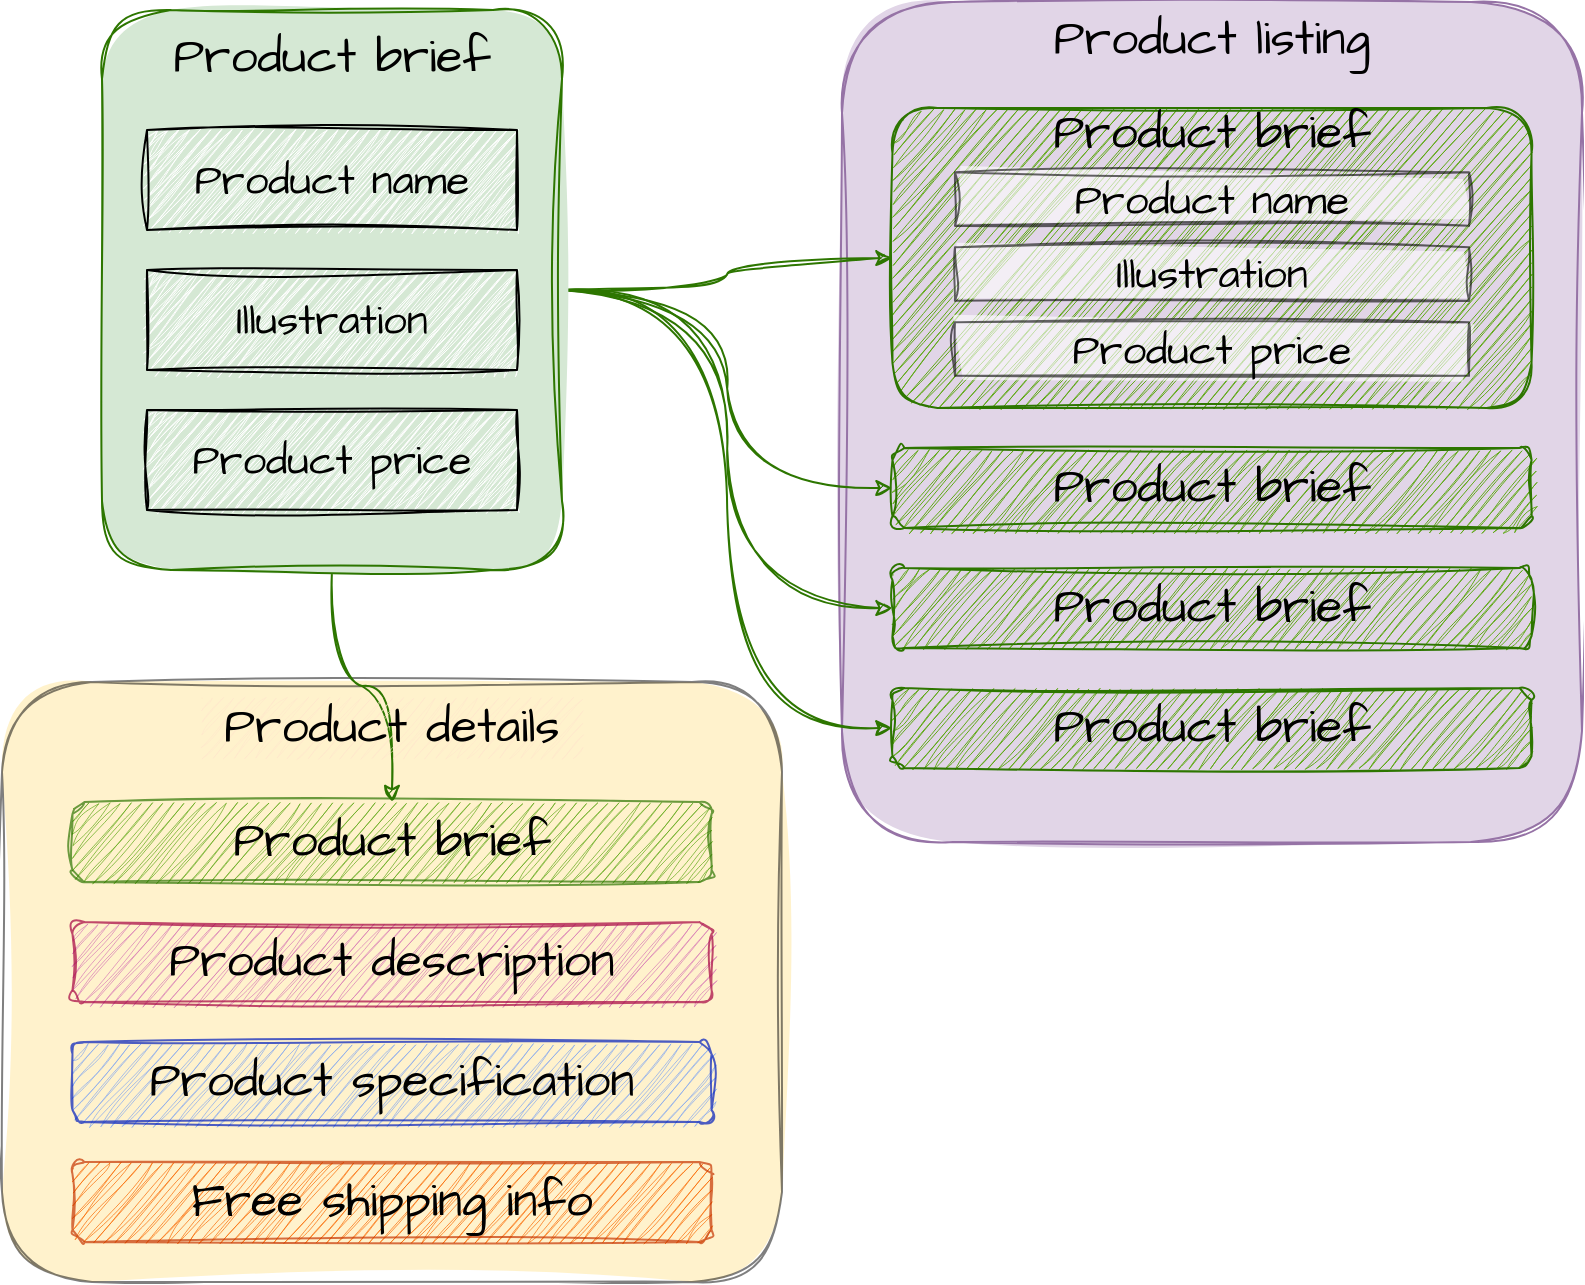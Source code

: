 <mxfile version="20.5.3" type="github">
  <diagram id="QpTB3JBWLclJzC7EPxBI" name="Page-1">
    <mxGraphModel dx="1984" dy="1138" grid="1" gridSize="10" guides="1" tooltips="1" connect="1" arrows="1" fold="1" page="1" pageScale="1" pageWidth="850" pageHeight="1100" math="0" shadow="0">
      <root>
        <mxCell id="0" />
        <mxCell id="1" parent="0" />
        <mxCell id="FeaabyJDP-7DLvGipLMP-46" value="" style="rounded=1;whiteSpace=wrap;html=1;sketch=1;hachureGap=4;jiggle=2;fillStyle=solid;fontFamily=Architects Daughter;fontSource=https%3A%2F%2Ffonts.googleapis.com%2Fcss%3Ffamily%3DArchitects%2BDaughter;fontSize=24;fillColor=#FFE599;opacity=50;" vertex="1" parent="1">
          <mxGeometry x="20" y="370" width="390" height="300" as="geometry" />
        </mxCell>
        <mxCell id="FeaabyJDP-7DLvGipLMP-12" value="" style="rounded=1;whiteSpace=wrap;html=1;sketch=1;hachureGap=4;jiggle=2;fontFamily=Architects Daughter;fontSource=https%3A%2F%2Ffonts.googleapis.com%2Fcss%3Ffamily%3DArchitects%2BDaughter;fontSize=21;fillColor=#e1d5e7;strokeColor=#9673a6;fillStyle=solid;" vertex="1" parent="1">
          <mxGeometry x="440" y="30" width="370" height="420" as="geometry" />
        </mxCell>
        <mxCell id="FeaabyJDP-7DLvGipLMP-13" value="Product listing" style="text;html=1;strokeColor=none;fillColor=none;align=center;verticalAlign=middle;whiteSpace=wrap;rounded=0;sketch=1;hachureGap=4;jiggle=2;fontFamily=Architects Daughter;fontSource=https%3A%2F%2Ffonts.googleapis.com%2Fcss%3Ffamily%3DArchitects%2BDaughter;fontSize=24;" vertex="1" parent="1">
          <mxGeometry x="520" y="34" width="210" height="30" as="geometry" />
        </mxCell>
        <mxCell id="FeaabyJDP-7DLvGipLMP-35" value="" style="rounded=1;whiteSpace=wrap;html=1;sketch=1;hachureGap=4;jiggle=2;fontFamily=Architects Daughter;fontSource=https%3A%2F%2Ffonts.googleapis.com%2Fcss%3Ffamily%3DArchitects%2BDaughter;fontSize=20;fillStyle=auto;fillColor=#60a917;strokeColor=#2D7600;fontColor=#ffffff;" vertex="1" parent="1">
          <mxGeometry x="465.23" y="253" width="319.55" height="40" as="geometry" />
        </mxCell>
        <mxCell id="FeaabyJDP-7DLvGipLMP-37" value="Product brief" style="text;html=1;strokeColor=none;fillColor=none;align=center;verticalAlign=middle;whiteSpace=wrap;rounded=0;sketch=1;hachureGap=4;jiggle=2;fontFamily=Architects Daughter;fontSource=https%3A%2F%2Ffonts.googleapis.com%2Fcss%3Ffamily%3DArchitects%2BDaughter;fontSize=24;" vertex="1" parent="1">
          <mxGeometry x="493.019" y="264.964" width="263.972" height="16.071" as="geometry" />
        </mxCell>
        <mxCell id="FeaabyJDP-7DLvGipLMP-38" value="" style="rounded=1;whiteSpace=wrap;html=1;sketch=1;hachureGap=4;jiggle=2;fontFamily=Architects Daughter;fontSource=https%3A%2F%2Ffonts.googleapis.com%2Fcss%3Ffamily%3DArchitects%2BDaughter;fontSize=20;fillStyle=auto;fillColor=#60a917;strokeColor=#2D7600;fontColor=#ffffff;" vertex="1" parent="1">
          <mxGeometry x="465.22" y="313" width="319.55" height="40" as="geometry" />
        </mxCell>
        <mxCell id="FeaabyJDP-7DLvGipLMP-39" value="Product brief" style="text;html=1;strokeColor=none;fillColor=none;align=center;verticalAlign=middle;whiteSpace=wrap;rounded=0;sketch=1;hachureGap=4;jiggle=2;fontFamily=Architects Daughter;fontSource=https%3A%2F%2Ffonts.googleapis.com%2Fcss%3Ffamily%3DArchitects%2BDaughter;fontSize=24;" vertex="1" parent="1">
          <mxGeometry x="493.009" y="324.964" width="263.972" height="16.071" as="geometry" />
        </mxCell>
        <mxCell id="FeaabyJDP-7DLvGipLMP-40" value="" style="rounded=1;whiteSpace=wrap;html=1;sketch=1;hachureGap=4;jiggle=2;fontFamily=Architects Daughter;fontSource=https%3A%2F%2Ffonts.googleapis.com%2Fcss%3Ffamily%3DArchitects%2BDaughter;fontSize=20;fillStyle=auto;fillColor=#60a917;strokeColor=#2D7600;fontColor=#ffffff;" vertex="1" parent="1">
          <mxGeometry x="465.22" y="373" width="319.55" height="40" as="geometry" />
        </mxCell>
        <mxCell id="FeaabyJDP-7DLvGipLMP-41" value="Product brief" style="text;html=1;strokeColor=none;fillColor=none;align=center;verticalAlign=middle;whiteSpace=wrap;rounded=0;sketch=1;hachureGap=4;jiggle=2;fontFamily=Architects Daughter;fontSource=https%3A%2F%2Ffonts.googleapis.com%2Fcss%3Ffamily%3DArchitects%2BDaughter;fontSize=24;" vertex="1" parent="1">
          <mxGeometry x="493.009" y="384.964" width="263.972" height="16.071" as="geometry" />
        </mxCell>
        <mxCell id="FeaabyJDP-7DLvGipLMP-42" style="edgeStyle=orthogonalEdgeStyle;rounded=0;sketch=1;hachureGap=4;jiggle=2;orthogonalLoop=1;jettySize=auto;html=1;exitX=1;exitY=0.5;exitDx=0;exitDy=0;entryX=0;entryY=0.5;entryDx=0;entryDy=0;fontFamily=Architects Daughter;fontSource=https%3A%2F%2Ffonts.googleapis.com%2Fcss%3Ffamily%3DArchitects%2BDaughter;fontSize=24;elbow=vertical;curved=1;fillColor=#60a917;strokeColor=#2D7600;" edge="1" parent="1" source="FeaabyJDP-7DLvGipLMP-3" target="FeaabyJDP-7DLvGipLMP-15">
          <mxGeometry relative="1" as="geometry" />
        </mxCell>
        <mxCell id="FeaabyJDP-7DLvGipLMP-43" style="edgeStyle=orthogonalEdgeStyle;rounded=0;sketch=1;hachureGap=4;jiggle=2;orthogonalLoop=1;jettySize=auto;html=1;exitX=1;exitY=0.5;exitDx=0;exitDy=0;entryX=0;entryY=0.5;entryDx=0;entryDy=0;fontFamily=Architects Daughter;fontSource=https%3A%2F%2Ffonts.googleapis.com%2Fcss%3Ffamily%3DArchitects%2BDaughter;fontSize=24;elbow=vertical;curved=1;fillColor=#60a917;strokeColor=#2D7600;" edge="1" parent="1" source="FeaabyJDP-7DLvGipLMP-3" target="FeaabyJDP-7DLvGipLMP-35">
          <mxGeometry relative="1" as="geometry" />
        </mxCell>
        <mxCell id="FeaabyJDP-7DLvGipLMP-44" style="edgeStyle=orthogonalEdgeStyle;rounded=0;sketch=1;hachureGap=4;jiggle=2;orthogonalLoop=1;jettySize=auto;html=1;exitX=1;exitY=0.5;exitDx=0;exitDy=0;entryX=0;entryY=0.5;entryDx=0;entryDy=0;fontFamily=Architects Daughter;fontSource=https%3A%2F%2Ffonts.googleapis.com%2Fcss%3Ffamily%3DArchitects%2BDaughter;fontSize=24;elbow=vertical;curved=1;fillColor=#60a917;strokeColor=#2D7600;" edge="1" parent="1" source="FeaabyJDP-7DLvGipLMP-3" target="FeaabyJDP-7DLvGipLMP-38">
          <mxGeometry relative="1" as="geometry" />
        </mxCell>
        <mxCell id="FeaabyJDP-7DLvGipLMP-45" style="edgeStyle=orthogonalEdgeStyle;rounded=0;sketch=1;hachureGap=4;jiggle=2;orthogonalLoop=1;jettySize=auto;html=1;exitX=1;exitY=0.5;exitDx=0;exitDy=0;entryX=0;entryY=0.5;entryDx=0;entryDy=0;fontFamily=Architects Daughter;fontSource=https%3A%2F%2Ffonts.googleapis.com%2Fcss%3Ffamily%3DArchitects%2BDaughter;fontSize=24;elbow=vertical;curved=1;fillColor=#60a917;strokeColor=#2D7600;" edge="1" parent="1" source="FeaabyJDP-7DLvGipLMP-3" target="FeaabyJDP-7DLvGipLMP-40">
          <mxGeometry relative="1" as="geometry" />
        </mxCell>
        <mxCell id="FeaabyJDP-7DLvGipLMP-56" style="edgeStyle=orthogonalEdgeStyle;curved=1;rounded=0;sketch=1;hachureGap=4;jiggle=2;orthogonalLoop=1;jettySize=auto;html=1;exitX=0.5;exitY=1;exitDx=0;exitDy=0;entryX=0.5;entryY=0;entryDx=0;entryDy=0;fontFamily=Architects Daughter;fontSource=https%3A%2F%2Ffonts.googleapis.com%2Fcss%3Ffamily%3DArchitects%2BDaughter;fontSize=24;elbow=vertical;fillColor=#60a917;strokeColor=#2D7600;" edge="1" parent="1" source="FeaabyJDP-7DLvGipLMP-3" target="FeaabyJDP-7DLvGipLMP-49">
          <mxGeometry relative="1" as="geometry" />
        </mxCell>
        <mxCell id="FeaabyJDP-7DLvGipLMP-3" value="" style="rounded=1;whiteSpace=wrap;html=1;sketch=1;hachureGap=4;jiggle=2;fontFamily=Architects Daughter;fontSource=https%3A%2F%2Ffonts.googleapis.com%2Fcss%3Ffamily%3DArchitects%2BDaughter;fontSize=20;container=0;fillColor=#D5E8D4;strokeColor=#2D7600;fontColor=#ffffff;fillStyle=solid;" vertex="1" parent="1">
          <mxGeometry x="70" y="34" width="230" height="280" as="geometry" />
        </mxCell>
        <mxCell id="FeaabyJDP-7DLvGipLMP-4" value="Product brief" style="text;html=1;strokeColor=none;fillColor=none;align=center;verticalAlign=middle;whiteSpace=wrap;rounded=0;sketch=1;hachureGap=4;jiggle=2;fontFamily=Architects Daughter;fontSource=https%3A%2F%2Ffonts.googleapis.com%2Fcss%3Ffamily%3DArchitects%2BDaughter;fontSize=24;container=0;" vertex="1" parent="1">
          <mxGeometry x="90" y="43" width="190" height="30" as="geometry" />
        </mxCell>
        <mxCell id="FeaabyJDP-7DLvGipLMP-5" value="" style="rounded=0;whiteSpace=wrap;html=1;sketch=1;hachureGap=4;jiggle=2;fontFamily=Architects Daughter;fontSource=https%3A%2F%2Ffonts.googleapis.com%2Fcss%3Ffamily%3DArchitects%2BDaughter;fontSize=24;container=0;fillColor=#FFFFFF;fillStyle=zigzag;strokeWidth=1;" vertex="1" parent="1">
          <mxGeometry x="92.5" y="94" width="185" height="50" as="geometry" />
        </mxCell>
        <mxCell id="FeaabyJDP-7DLvGipLMP-6" value="Product name" style="text;html=1;strokeColor=none;fillColor=none;align=center;verticalAlign=middle;whiteSpace=wrap;rounded=0;sketch=1;hachureGap=4;jiggle=2;fontFamily=Architects Daughter;fontSource=https%3A%2F%2Ffonts.googleapis.com%2Fcss%3Ffamily%3DArchitects%2BDaughter;fontSize=21;container=0;" vertex="1" parent="1">
          <mxGeometry x="110" y="104" width="150" height="30" as="geometry" />
        </mxCell>
        <mxCell id="FeaabyJDP-7DLvGipLMP-7" value="" style="rounded=0;whiteSpace=wrap;html=1;sketch=1;hachureGap=4;jiggle=2;fontFamily=Architects Daughter;fontSource=https%3A%2F%2Ffonts.googleapis.com%2Fcss%3Ffamily%3DArchitects%2BDaughter;fontSize=24;container=0;fillColor=#FFFFFF;fillStyle=zigzag;strokeWidth=1;" vertex="1" parent="1">
          <mxGeometry x="92.5" y="164" width="185" height="50" as="geometry" />
        </mxCell>
        <mxCell id="FeaabyJDP-7DLvGipLMP-8" value="Illustration" style="text;html=1;strokeColor=none;fillColor=none;align=center;verticalAlign=middle;whiteSpace=wrap;rounded=0;sketch=1;hachureGap=4;jiggle=2;fontFamily=Architects Daughter;fontSource=https%3A%2F%2Ffonts.googleapis.com%2Fcss%3Ffamily%3DArchitects%2BDaughter;fontSize=21;container=0;" vertex="1" parent="1">
          <mxGeometry x="110" y="174" width="150" height="30" as="geometry" />
        </mxCell>
        <mxCell id="FeaabyJDP-7DLvGipLMP-9" value="" style="rounded=0;whiteSpace=wrap;html=1;sketch=1;hachureGap=4;jiggle=2;fontFamily=Architects Daughter;fontSource=https%3A%2F%2Ffonts.googleapis.com%2Fcss%3Ffamily%3DArchitects%2BDaughter;fontSize=24;container=0;fillColor=#FFFFFF;fillStyle=zigzag;strokeWidth=1;" vertex="1" parent="1">
          <mxGeometry x="92.5" y="234" width="185" height="50" as="geometry" />
        </mxCell>
        <mxCell id="FeaabyJDP-7DLvGipLMP-10" value="Product price" style="text;html=1;strokeColor=none;fillColor=none;align=center;verticalAlign=middle;whiteSpace=wrap;rounded=0;sketch=1;hachureGap=4;jiggle=2;fontFamily=Architects Daughter;fontSource=https%3A%2F%2Ffonts.googleapis.com%2Fcss%3Ffamily%3DArchitects%2BDaughter;fontSize=21;container=0;" vertex="1" parent="1">
          <mxGeometry x="110" y="244" width="150" height="30" as="geometry" />
        </mxCell>
        <mxCell id="FeaabyJDP-7DLvGipLMP-15" value="" style="rounded=1;whiteSpace=wrap;html=1;sketch=1;hachureGap=4;jiggle=2;fontFamily=Architects Daughter;fontSource=https%3A%2F%2Ffonts.googleapis.com%2Fcss%3Ffamily%3DArchitects%2BDaughter;fontSize=20;fillColor=#60a917;fillStyle=auto;strokeColor=#2D7600;fontColor=#ffffff;" vertex="1" parent="1">
          <mxGeometry x="465.227" y="83" width="319.545" height="150" as="geometry" />
        </mxCell>
        <mxCell id="FeaabyJDP-7DLvGipLMP-16" value="Product brief" style="text;html=1;strokeColor=none;fillColor=none;align=center;verticalAlign=middle;whiteSpace=wrap;rounded=0;sketch=1;hachureGap=4;jiggle=2;fontFamily=Architects Daughter;fontSource=https%3A%2F%2Ffonts.googleapis.com%2Fcss%3Ffamily%3DArchitects%2BDaughter;fontSize=24;" vertex="1" parent="1">
          <mxGeometry x="493.014" y="87.821" width="263.972" height="16.071" as="geometry" />
        </mxCell>
        <mxCell id="FeaabyJDP-7DLvGipLMP-17" value="" style="rounded=0;whiteSpace=wrap;html=1;sketch=1;hachureGap=4;jiggle=2;fontFamily=Architects Daughter;fontSource=https%3A%2F%2Ffonts.googleapis.com%2Fcss%3Ffamily%3DArchitects%2BDaughter;fontSize=24;fillColor=#FFFFFF;fillStyle=solid;opacity=60;" vertex="1" parent="1">
          <mxGeometry x="496.487" y="115.143" width="257.026" height="26.786" as="geometry" />
        </mxCell>
        <mxCell id="FeaabyJDP-7DLvGipLMP-18" value="Product name" style="text;html=1;strokeColor=none;fillColor=none;align=center;verticalAlign=middle;whiteSpace=wrap;rounded=0;sketch=1;hachureGap=4;jiggle=2;fontFamily=Architects Daughter;fontSource=https%3A%2F%2Ffonts.googleapis.com%2Fcss%3Ffamily%3DArchitects%2BDaughter;fontSize=21;" vertex="1" parent="1">
          <mxGeometry x="520.8" y="120.5" width="208.399" height="16.071" as="geometry" />
        </mxCell>
        <mxCell id="FeaabyJDP-7DLvGipLMP-19" value="" style="rounded=0;whiteSpace=wrap;html=1;sketch=1;hachureGap=4;jiggle=2;fontFamily=Architects Daughter;fontSource=https%3A%2F%2Ffonts.googleapis.com%2Fcss%3Ffamily%3DArchitects%2BDaughter;fontSize=24;fillColor=#FFFFFF;fillStyle=solid;opacity=60;" vertex="1" parent="1">
          <mxGeometry x="496.487" y="152.643" width="257.026" height="26.786" as="geometry" />
        </mxCell>
        <mxCell id="FeaabyJDP-7DLvGipLMP-20" value="Illustration" style="text;html=1;strokeColor=none;fillColor=none;align=center;verticalAlign=middle;whiteSpace=wrap;rounded=0;sketch=1;hachureGap=4;jiggle=2;fontFamily=Architects Daughter;fontSource=https%3A%2F%2Ffonts.googleapis.com%2Fcss%3Ffamily%3DArchitects%2BDaughter;fontSize=21;" vertex="1" parent="1">
          <mxGeometry x="520.8" y="158" width="208.399" height="16.071" as="geometry" />
        </mxCell>
        <mxCell id="FeaabyJDP-7DLvGipLMP-21" value="" style="rounded=0;whiteSpace=wrap;html=1;sketch=1;hachureGap=4;jiggle=2;fontFamily=Architects Daughter;fontSource=https%3A%2F%2Ffonts.googleapis.com%2Fcss%3Ffamily%3DArchitects%2BDaughter;fontSize=24;fillColor=#FFFFFF;fillStyle=solid;opacity=60;" vertex="1" parent="1">
          <mxGeometry x="496.487" y="190.143" width="257.026" height="26.786" as="geometry" />
        </mxCell>
        <mxCell id="FeaabyJDP-7DLvGipLMP-22" value="Product price" style="text;html=1;strokeColor=none;fillColor=none;align=center;verticalAlign=middle;whiteSpace=wrap;rounded=0;sketch=1;hachureGap=4;jiggle=2;fontFamily=Architects Daughter;fontSource=https%3A%2F%2Ffonts.googleapis.com%2Fcss%3Ffamily%3DArchitects%2BDaughter;fontSize=21;" vertex="1" parent="1">
          <mxGeometry x="520.8" y="195.5" width="208.399" height="16.071" as="geometry" />
        </mxCell>
        <mxCell id="FeaabyJDP-7DLvGipLMP-49" value="" style="rounded=1;whiteSpace=wrap;html=1;sketch=1;hachureGap=4;jiggle=2;fontFamily=Architects Daughter;fontSource=https%3A%2F%2Ffonts.googleapis.com%2Fcss%3Ffamily%3DArchitects%2BDaughter;fontSize=20;fillStyle=auto;fillColor=#60a917;strokeColor=#2D7600;fontColor=#ffffff;opacity=70;" vertex="1" parent="1">
          <mxGeometry x="55.225" y="430" width="319.55" height="40" as="geometry" />
        </mxCell>
        <mxCell id="FeaabyJDP-7DLvGipLMP-50" value="Product brief" style="text;html=1;strokeColor=none;fillColor=none;align=center;verticalAlign=middle;whiteSpace=wrap;rounded=0;sketch=1;hachureGap=4;jiggle=2;fontFamily=Architects Daughter;fontSource=https%3A%2F%2Ffonts.googleapis.com%2Fcss%3Ffamily%3DArchitects%2BDaughter;fontSize=24;" vertex="1" parent="1">
          <mxGeometry x="83.014" y="441.964" width="263.972" height="16.071" as="geometry" />
        </mxCell>
        <mxCell id="FeaabyJDP-7DLvGipLMP-52" value="" style="rounded=1;whiteSpace=wrap;html=1;sketch=1;hachureGap=4;jiggle=2;fontFamily=Architects Daughter;fontSource=https%3A%2F%2Ffonts.googleapis.com%2Fcss%3Ffamily%3DArchitects%2BDaughter;fontSize=20;fillStyle=auto;fillColor=#D879B5;strokeColor=#A50040;fontColor=#ffffff;opacity=70;" vertex="1" parent="1">
          <mxGeometry x="55.225" y="490" width="319.55" height="40" as="geometry" />
        </mxCell>
        <mxCell id="FeaabyJDP-7DLvGipLMP-53" value="Product description" style="text;html=1;strokeColor=none;fillColor=none;align=center;verticalAlign=middle;whiteSpace=wrap;rounded=0;sketch=1;hachureGap=4;jiggle=2;fontFamily=Architects Daughter;fontSource=https%3A%2F%2Ffonts.googleapis.com%2Fcss%3Ffamily%3DArchitects%2BDaughter;fontSize=24;" vertex="1" parent="1">
          <mxGeometry x="83.014" y="501.964" width="263.972" height="16.071" as="geometry" />
        </mxCell>
        <mxCell id="FeaabyJDP-7DLvGipLMP-54" value="" style="rounded=1;whiteSpace=wrap;html=1;sketch=1;hachureGap=4;jiggle=2;fontFamily=Architects Daughter;fontSource=https%3A%2F%2Ffonts.googleapis.com%2Fcss%3Ffamily%3DArchitects%2BDaughter;fontSize=20;fillStyle=auto;fillColor=#83A7EF;strokeColor=#001DBC;fontColor=#ffffff;opacity=70;" vertex="1" parent="1">
          <mxGeometry x="55.225" y="550" width="319.55" height="40" as="geometry" />
        </mxCell>
        <mxCell id="FeaabyJDP-7DLvGipLMP-55" value="Product specification" style="text;html=1;strokeColor=none;fillColor=none;align=center;verticalAlign=middle;whiteSpace=wrap;rounded=0;sketch=1;hachureGap=4;jiggle=2;fontFamily=Architects Daughter;fontSource=https%3A%2F%2Ffonts.googleapis.com%2Fcss%3Ffamily%3DArchitects%2BDaughter;fontSize=24;" vertex="1" parent="1">
          <mxGeometry x="83.014" y="561.964" width="263.972" height="16.071" as="geometry" />
        </mxCell>
        <mxCell id="FeaabyJDP-7DLvGipLMP-47" value="Product details" style="text;html=1;strokeColor=none;fillColor=#FFE6CC;align=center;verticalAlign=middle;whiteSpace=wrap;rounded=0;sketch=1;hachureGap=4;jiggle=2;fontFamily=Architects Daughter;fontSource=https%3A%2F%2Ffonts.googleapis.com%2Fcss%3Ffamily%3DArchitects%2BDaughter;fontSize=24;container=0;opacity=60;" vertex="1" parent="1">
          <mxGeometry x="120" y="378.04" width="190" height="30" as="geometry" />
        </mxCell>
        <mxCell id="FeaabyJDP-7DLvGipLMP-57" value="" style="rounded=1;whiteSpace=wrap;html=1;sketch=1;hachureGap=4;jiggle=2;fontFamily=Architects Daughter;fontSource=https%3A%2F%2Ffonts.googleapis.com%2Fcss%3Ffamily%3DArchitects%2BDaughter;fontSize=20;fillStyle=auto;fillColor=#fa6800;strokeColor=#C73500;fontColor=#000000;opacity=70;" vertex="1" parent="1">
          <mxGeometry x="55.225" y="610" width="319.55" height="40" as="geometry" />
        </mxCell>
        <mxCell id="FeaabyJDP-7DLvGipLMP-58" value="Free shipping info" style="text;html=1;strokeColor=none;fillColor=none;align=center;verticalAlign=middle;whiteSpace=wrap;rounded=0;sketch=1;hachureGap=4;jiggle=2;fontFamily=Architects Daughter;fontSource=https%3A%2F%2Ffonts.googleapis.com%2Fcss%3Ffamily%3DArchitects%2BDaughter;fontSize=24;" vertex="1" parent="1">
          <mxGeometry x="83.014" y="621.964" width="263.972" height="16.071" as="geometry" />
        </mxCell>
      </root>
    </mxGraphModel>
  </diagram>
</mxfile>
